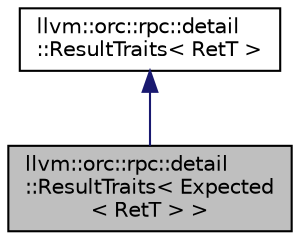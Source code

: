 digraph "llvm::orc::rpc::detail::ResultTraits&lt; Expected&lt; RetT &gt; &gt;"
{
 // LATEX_PDF_SIZE
  bgcolor="transparent";
  edge [fontname="Helvetica",fontsize="10",labelfontname="Helvetica",labelfontsize="10"];
  node [fontname="Helvetica",fontsize="10",shape="box"];
  Node1 [label="llvm::orc::rpc::detail\l::ResultTraits\< Expected\l\< RetT \> \>",height=0.2,width=0.4,color="black", fillcolor="grey75", style="filled", fontcolor="black",tooltip=" "];
  Node2 -> Node1 [dir="back",color="midnightblue",fontsize="10",style="solid",fontname="Helvetica"];
  Node2 [label="llvm::orc::rpc::detail\l::ResultTraits\< RetT \>",height=0.2,width=0.4,color="black",URL="$classllvm_1_1orc_1_1rpc_1_1detail_1_1ResultTraits.html",tooltip=" "];
}
